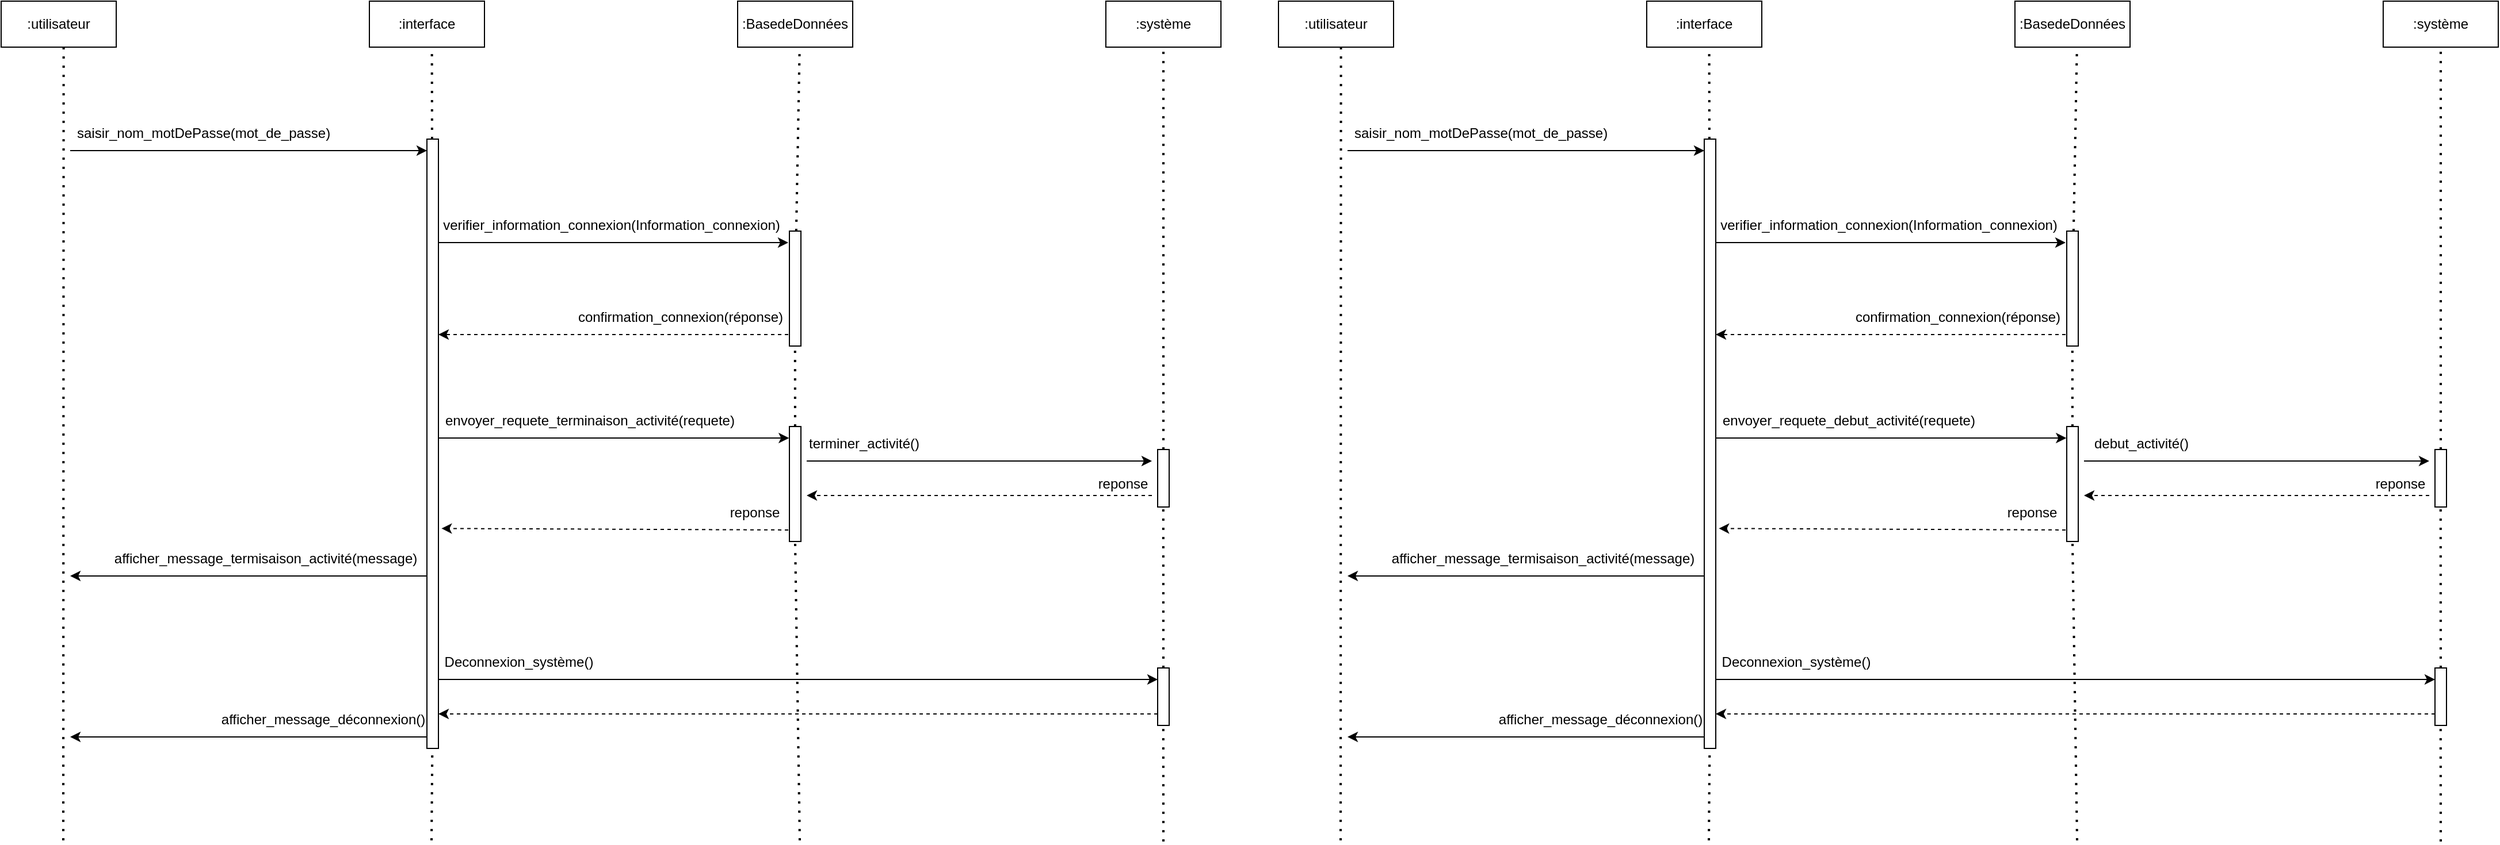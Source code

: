 <mxfile version="24.7.1" type="github">
  <diagram name="Page-1" id="PdqyK97V6nEdEqizZxpQ">
    <mxGraphModel dx="2440" dy="1332" grid="1" gridSize="10" guides="1" tooltips="1" connect="1" arrows="1" fold="1" page="1" pageScale="1" pageWidth="850" pageHeight="1100" math="0" shadow="0">
      <root>
        <mxCell id="0" />
        <mxCell id="1" parent="0" />
        <mxCell id="sHIMRNbrXGz4cX2wBI7k-6" value="" style="endArrow=none;dashed=1;html=1;dashPattern=1 3;strokeWidth=2;rounded=0;entryX=0.49;entryY=0.95;entryDx=0;entryDy=0;entryPerimeter=0;" parent="1" edge="1">
          <mxGeometry width="50" height="50" relative="1" as="geometry">
            <mxPoint x="94" y="760" as="sourcePoint" />
            <mxPoint x="94.3" y="69" as="targetPoint" />
          </mxGeometry>
        </mxCell>
        <mxCell id="sHIMRNbrXGz4cX2wBI7k-8" value="" style="endArrow=none;dashed=1;html=1;dashPattern=1 3;strokeWidth=2;rounded=0;entryX=0.49;entryY=0.95;entryDx=0;entryDy=0;entryPerimeter=0;" parent="1" source="6tNgoyAYtoDwP33Aa2_b-14" edge="1">
          <mxGeometry width="50" height="50" relative="1" as="geometry">
            <mxPoint x="414" y="760" as="sourcePoint" />
            <mxPoint x="414.3" y="69" as="targetPoint" />
          </mxGeometry>
        </mxCell>
        <mxCell id="sHIMRNbrXGz4cX2wBI7k-10" value="" style="endArrow=none;dashed=1;html=1;dashPattern=1 3;strokeWidth=2;rounded=0;entryX=0.49;entryY=0.95;entryDx=0;entryDy=0;entryPerimeter=0;" parent="1" source="6tNgoyAYtoDwP33Aa2_b-7" edge="1">
          <mxGeometry width="50" height="50" relative="1" as="geometry">
            <mxPoint x="734" y="760" as="sourcePoint" />
            <mxPoint x="733.9" y="69" as="targetPoint" />
          </mxGeometry>
        </mxCell>
        <mxCell id="sHIMRNbrXGz4cX2wBI7k-11" value="" style="endArrow=classic;html=1;rounded=0;" parent="1" edge="1">
          <mxGeometry width="50" height="50" relative="1" as="geometry">
            <mxPoint x="100" y="160" as="sourcePoint" />
            <mxPoint x="410" y="160" as="targetPoint" />
          </mxGeometry>
        </mxCell>
        <mxCell id="sHIMRNbrXGz4cX2wBI7k-12" value="saisir_nom_motDePasse(mot_de_passe)" style="text;strokeColor=none;fillColor=none;align=left;verticalAlign=middle;spacingLeft=4;spacingRight=4;overflow=hidden;points=[[0,0.5],[1,0.5]];portConstraint=eastwest;rotatable=0;whiteSpace=wrap;html=1;" parent="1" vertex="1">
          <mxGeometry x="100" y="130" width="240" height="30" as="geometry" />
        </mxCell>
        <mxCell id="sHIMRNbrXGz4cX2wBI7k-16" value="" style="endArrow=classic;html=1;rounded=0;" parent="1" edge="1">
          <mxGeometry width="50" height="50" relative="1" as="geometry">
            <mxPoint x="420" y="240" as="sourcePoint" />
            <mxPoint x="724" y="240" as="targetPoint" />
          </mxGeometry>
        </mxCell>
        <mxCell id="sHIMRNbrXGz4cX2wBI7k-17" value="verifier_information_connexion(Information_connexion)" style="text;html=1;align=center;verticalAlign=middle;resizable=0;points=[];autosize=1;strokeColor=none;fillColor=none;" parent="1" vertex="1">
          <mxGeometry x="410" y="210" width="320" height="30" as="geometry" />
        </mxCell>
        <mxCell id="sHIMRNbrXGz4cX2wBI7k-19" value="" style="endArrow=classic;html=1;rounded=0;dashed=1;exitX=0.5;exitY=0.9;exitDx=0;exitDy=0;exitPerimeter=0;" parent="1" source="6tNgoyAYtoDwP33Aa2_b-7" edge="1">
          <mxGeometry width="50" height="50" relative="1" as="geometry">
            <mxPoint x="730" y="320" as="sourcePoint" />
            <mxPoint x="420" y="320" as="targetPoint" />
          </mxGeometry>
        </mxCell>
        <mxCell id="sHIMRNbrXGz4cX2wBI7k-20" value="confirmation_connexion(réponse)" style="text;html=1;align=center;verticalAlign=middle;resizable=0;points=[];autosize=1;strokeColor=none;fillColor=none;" parent="1" vertex="1">
          <mxGeometry x="530" y="290" width="200" height="30" as="geometry" />
        </mxCell>
        <mxCell id="sHIMRNbrXGz4cX2wBI7k-22" value="envoyer_requete_terminaison_activité(requete)" style="text;strokeColor=none;fillColor=none;align=left;verticalAlign=middle;spacingLeft=4;spacingRight=4;overflow=hidden;points=[[0,0.5],[1,0.5]];portConstraint=eastwest;rotatable=0;whiteSpace=wrap;html=1;" parent="1" vertex="1">
          <mxGeometry x="420" y="380" width="290" height="30" as="geometry" />
        </mxCell>
        <mxCell id="sHIMRNbrXGz4cX2wBI7k-23" value="" style="endArrow=classic;html=1;rounded=0;entryX=-0.033;entryY=0.1;entryDx=0;entryDy=0;entryPerimeter=0;" parent="1" target="6tNgoyAYtoDwP33Aa2_b-10" edge="1">
          <mxGeometry width="50" height="50" relative="1" as="geometry">
            <mxPoint x="420" y="410" as="sourcePoint" />
            <mxPoint x="720" y="410" as="targetPoint" />
          </mxGeometry>
        </mxCell>
        <mxCell id="sHIMRNbrXGz4cX2wBI7k-24" value="" style="endArrow=classic;html=1;rounded=0;dashed=1;entryX=1.267;entryY=0.639;entryDx=0;entryDy=0;entryPerimeter=0;" parent="1" target="6tNgoyAYtoDwP33Aa2_b-14" edge="1">
          <mxGeometry width="50" height="50" relative="1" as="geometry">
            <mxPoint x="730" y="490" as="sourcePoint" />
            <mxPoint x="420" y="490" as="targetPoint" />
          </mxGeometry>
        </mxCell>
        <mxCell id="sHIMRNbrXGz4cX2wBI7k-26" value="" style="endArrow=classic;html=1;rounded=0;" parent="1" edge="1">
          <mxGeometry width="50" height="50" relative="1" as="geometry">
            <mxPoint x="740" y="430" as="sourcePoint" />
            <mxPoint x="1040" y="430" as="targetPoint" />
          </mxGeometry>
        </mxCell>
        <mxCell id="sHIMRNbrXGz4cX2wBI7k-27" value="" style="endArrow=classic;html=1;rounded=0;dashed=1;" parent="1" edge="1">
          <mxGeometry width="50" height="50" relative="1" as="geometry">
            <mxPoint x="1040" y="460" as="sourcePoint" />
            <mxPoint x="740" y="460" as="targetPoint" />
          </mxGeometry>
        </mxCell>
        <mxCell id="sHIMRNbrXGz4cX2wBI7k-29" value="terminer_activité()" style="text;html=1;align=center;verticalAlign=middle;whiteSpace=wrap;rounded=0;" parent="1" vertex="1">
          <mxGeometry x="760" y="400" width="60" height="30" as="geometry" />
        </mxCell>
        <mxCell id="sHIMRNbrXGz4cX2wBI7k-30" value="" style="endArrow=classic;html=1;rounded=0;" parent="1" edge="1">
          <mxGeometry width="50" height="50" relative="1" as="geometry">
            <mxPoint x="410" y="530" as="sourcePoint" />
            <mxPoint x="100" y="530" as="targetPoint" />
          </mxGeometry>
        </mxCell>
        <mxCell id="sHIMRNbrXGz4cX2wBI7k-31" value="afficher_message_termisaison_activité(message)" style="text;html=1;align=center;verticalAlign=middle;whiteSpace=wrap;rounded=0;" parent="1" vertex="1">
          <mxGeometry x="240" y="500" width="60" height="30" as="geometry" />
        </mxCell>
        <mxCell id="sHIMRNbrXGz4cX2wBI7k-33" value="" style="endArrow=none;dashed=1;html=1;dashPattern=1 3;strokeWidth=2;rounded=0;entryX=0.49;entryY=0.95;entryDx=0;entryDy=0;entryPerimeter=0;" parent="1" source="6tNgoyAYtoDwP33Aa2_b-12" edge="1">
          <mxGeometry width="50" height="50" relative="1" as="geometry">
            <mxPoint x="1050" y="761" as="sourcePoint" />
            <mxPoint x="1050" y="70" as="targetPoint" />
          </mxGeometry>
        </mxCell>
        <mxCell id="6tNgoyAYtoDwP33Aa2_b-2" value=":interface" style="rounded=0;whiteSpace=wrap;html=1;" parent="1" vertex="1">
          <mxGeometry x="360" y="30" width="100" height="40" as="geometry" />
        </mxCell>
        <mxCell id="6tNgoyAYtoDwP33Aa2_b-3" value=":BasedeDonnées" style="rounded=0;whiteSpace=wrap;html=1;" parent="1" vertex="1">
          <mxGeometry x="680" y="30" width="100" height="40" as="geometry" />
        </mxCell>
        <mxCell id="6tNgoyAYtoDwP33Aa2_b-5" value=":utilisateur" style="rounded=0;whiteSpace=wrap;html=1;" parent="1" vertex="1">
          <mxGeometry x="40" y="30" width="100" height="40" as="geometry" />
        </mxCell>
        <mxCell id="6tNgoyAYtoDwP33Aa2_b-6" value=":système" style="rounded=0;whiteSpace=wrap;html=1;" parent="1" vertex="1">
          <mxGeometry x="1000" y="30" width="100" height="40" as="geometry" />
        </mxCell>
        <mxCell id="6tNgoyAYtoDwP33Aa2_b-8" value="" style="endArrow=none;dashed=1;html=1;dashPattern=1 3;strokeWidth=2;rounded=0;entryX=0.49;entryY=0.95;entryDx=0;entryDy=0;entryPerimeter=0;" parent="1" source="6tNgoyAYtoDwP33Aa2_b-10" target="6tNgoyAYtoDwP33Aa2_b-7" edge="1">
          <mxGeometry width="50" height="50" relative="1" as="geometry">
            <mxPoint x="734" y="760" as="sourcePoint" />
            <mxPoint x="733.9" y="69" as="targetPoint" />
          </mxGeometry>
        </mxCell>
        <mxCell id="6tNgoyAYtoDwP33Aa2_b-7" value="" style="rounded=0;whiteSpace=wrap;html=1;" parent="1" vertex="1">
          <mxGeometry x="725" y="230" width="10" height="100" as="geometry" />
        </mxCell>
        <mxCell id="6tNgoyAYtoDwP33Aa2_b-11" value="" style="endArrow=none;dashed=1;html=1;dashPattern=1 3;strokeWidth=2;rounded=0;entryX=0.49;entryY=0.95;entryDx=0;entryDy=0;entryPerimeter=0;" parent="1" target="6tNgoyAYtoDwP33Aa2_b-10" edge="1">
          <mxGeometry width="50" height="50" relative="1" as="geometry">
            <mxPoint x="734" y="760" as="sourcePoint" />
            <mxPoint x="730" y="325" as="targetPoint" />
          </mxGeometry>
        </mxCell>
        <mxCell id="6tNgoyAYtoDwP33Aa2_b-10" value="" style="rounded=0;whiteSpace=wrap;html=1;" parent="1" vertex="1">
          <mxGeometry x="725" y="400" width="10" height="100" as="geometry" />
        </mxCell>
        <mxCell id="6tNgoyAYtoDwP33Aa2_b-13" value="" style="endArrow=none;dashed=1;html=1;dashPattern=1 3;strokeWidth=2;rounded=0;entryX=0.49;entryY=0.95;entryDx=0;entryDy=0;entryPerimeter=0;" parent="1" target="6tNgoyAYtoDwP33Aa2_b-12" edge="1" source="HYJHESJEJ7bXmRMpQmJW-32">
          <mxGeometry width="50" height="50" relative="1" as="geometry">
            <mxPoint x="1050" y="761" as="sourcePoint" />
            <mxPoint x="1050" y="70" as="targetPoint" />
          </mxGeometry>
        </mxCell>
        <mxCell id="6tNgoyAYtoDwP33Aa2_b-12" value="" style="rounded=0;whiteSpace=wrap;html=1;" parent="1" vertex="1">
          <mxGeometry x="1045" y="420" width="10" height="50" as="geometry" />
        </mxCell>
        <mxCell id="6tNgoyAYtoDwP33Aa2_b-15" value="" style="endArrow=none;dashed=1;html=1;dashPattern=1 3;strokeWidth=2;rounded=0;entryX=0.49;entryY=0.95;entryDx=0;entryDy=0;entryPerimeter=0;" parent="1" target="6tNgoyAYtoDwP33Aa2_b-14" edge="1">
          <mxGeometry width="50" height="50" relative="1" as="geometry">
            <mxPoint x="414" y="760" as="sourcePoint" />
            <mxPoint x="414.3" y="69" as="targetPoint" />
          </mxGeometry>
        </mxCell>
        <mxCell id="6tNgoyAYtoDwP33Aa2_b-14" value="" style="rounded=0;whiteSpace=wrap;html=1;" parent="1" vertex="1">
          <mxGeometry x="410" y="150" width="10" height="530" as="geometry" />
        </mxCell>
        <mxCell id="HYJHESJEJ7bXmRMpQmJW-33" value="" style="endArrow=none;dashed=1;html=1;dashPattern=1 3;strokeWidth=2;rounded=0;entryX=0.49;entryY=0.95;entryDx=0;entryDy=0;entryPerimeter=0;" edge="1" parent="1" target="HYJHESJEJ7bXmRMpQmJW-32">
          <mxGeometry width="50" height="50" relative="1" as="geometry">
            <mxPoint x="1050" y="761" as="sourcePoint" />
            <mxPoint x="1050" y="468" as="targetPoint" />
          </mxGeometry>
        </mxCell>
        <mxCell id="HYJHESJEJ7bXmRMpQmJW-32" value="" style="rounded=0;whiteSpace=wrap;html=1;" vertex="1" parent="1">
          <mxGeometry x="1045" y="610" width="10" height="50" as="geometry" />
        </mxCell>
        <mxCell id="HYJHESJEJ7bXmRMpQmJW-35" value="" style="endArrow=classic;html=1;rounded=0;dashed=1;" edge="1" parent="1">
          <mxGeometry width="50" height="50" relative="1" as="geometry">
            <mxPoint x="1045" y="650" as="sourcePoint" />
            <mxPoint x="420" y="650" as="targetPoint" />
          </mxGeometry>
        </mxCell>
        <mxCell id="HYJHESJEJ7bXmRMpQmJW-36" value="" style="endArrow=classic;html=1;rounded=0;" edge="1" parent="1">
          <mxGeometry width="50" height="50" relative="1" as="geometry">
            <mxPoint x="420" y="620" as="sourcePoint" />
            <mxPoint x="1045" y="620" as="targetPoint" />
          </mxGeometry>
        </mxCell>
        <mxCell id="HYJHESJEJ7bXmRMpQmJW-37" value="Deconnexion_système()" style="text;html=1;align=center;verticalAlign=middle;whiteSpace=wrap;rounded=0;" vertex="1" parent="1">
          <mxGeometry x="460" y="590" width="60" height="30" as="geometry" />
        </mxCell>
        <mxCell id="HYJHESJEJ7bXmRMpQmJW-42" value="" style="endArrow=classic;html=1;rounded=0;" edge="1" parent="1">
          <mxGeometry width="50" height="50" relative="1" as="geometry">
            <mxPoint x="410" y="670" as="sourcePoint" />
            <mxPoint x="100" y="670" as="targetPoint" />
          </mxGeometry>
        </mxCell>
        <mxCell id="HYJHESJEJ7bXmRMpQmJW-43" value="afficher_message_déconnexion()" style="text;html=1;align=center;verticalAlign=middle;whiteSpace=wrap;rounded=0;" vertex="1" parent="1">
          <mxGeometry x="290" y="640" width="60" height="30" as="geometry" />
        </mxCell>
        <mxCell id="HYJHESJEJ7bXmRMpQmJW-45" value="reponse" style="text;html=1;align=center;verticalAlign=middle;whiteSpace=wrap;rounded=0;" vertex="1" parent="1">
          <mxGeometry x="665" y="460" width="60" height="30" as="geometry" />
        </mxCell>
        <mxCell id="HYJHESJEJ7bXmRMpQmJW-121" value="reponse" style="text;html=1;align=center;verticalAlign=middle;whiteSpace=wrap;rounded=0;" vertex="1" parent="1">
          <mxGeometry x="985" y="435" width="60" height="30" as="geometry" />
        </mxCell>
        <mxCell id="HYJHESJEJ7bXmRMpQmJW-122" value="" style="endArrow=none;dashed=1;html=1;dashPattern=1 3;strokeWidth=2;rounded=0;entryX=0.49;entryY=0.95;entryDx=0;entryDy=0;entryPerimeter=0;" edge="1" parent="1">
          <mxGeometry width="50" height="50" relative="1" as="geometry">
            <mxPoint x="1204" y="760" as="sourcePoint" />
            <mxPoint x="1204.3" y="69" as="targetPoint" />
          </mxGeometry>
        </mxCell>
        <mxCell id="HYJHESJEJ7bXmRMpQmJW-123" value="" style="endArrow=none;dashed=1;html=1;dashPattern=1 3;strokeWidth=2;rounded=0;entryX=0.49;entryY=0.95;entryDx=0;entryDy=0;entryPerimeter=0;" edge="1" parent="1" source="HYJHESJEJ7bXmRMpQmJW-151">
          <mxGeometry width="50" height="50" relative="1" as="geometry">
            <mxPoint x="1524" y="760" as="sourcePoint" />
            <mxPoint x="1524.3" y="69" as="targetPoint" />
          </mxGeometry>
        </mxCell>
        <mxCell id="HYJHESJEJ7bXmRMpQmJW-124" value="" style="endArrow=none;dashed=1;html=1;dashPattern=1 3;strokeWidth=2;rounded=0;entryX=0.49;entryY=0.95;entryDx=0;entryDy=0;entryPerimeter=0;" edge="1" parent="1" source="HYJHESJEJ7bXmRMpQmJW-145">
          <mxGeometry width="50" height="50" relative="1" as="geometry">
            <mxPoint x="1844" y="760" as="sourcePoint" />
            <mxPoint x="1843.9" y="69" as="targetPoint" />
          </mxGeometry>
        </mxCell>
        <mxCell id="HYJHESJEJ7bXmRMpQmJW-125" value="" style="endArrow=classic;html=1;rounded=0;" edge="1" parent="1">
          <mxGeometry width="50" height="50" relative="1" as="geometry">
            <mxPoint x="1210" y="160" as="sourcePoint" />
            <mxPoint x="1520" y="160" as="targetPoint" />
          </mxGeometry>
        </mxCell>
        <mxCell id="HYJHESJEJ7bXmRMpQmJW-126" value="saisir_nom_motDePasse(mot_de_passe)" style="text;strokeColor=none;fillColor=none;align=left;verticalAlign=middle;spacingLeft=4;spacingRight=4;overflow=hidden;points=[[0,0.5],[1,0.5]];portConstraint=eastwest;rotatable=0;whiteSpace=wrap;html=1;" vertex="1" parent="1">
          <mxGeometry x="1210" y="130" width="240" height="30" as="geometry" />
        </mxCell>
        <mxCell id="HYJHESJEJ7bXmRMpQmJW-127" value="" style="endArrow=classic;html=1;rounded=0;" edge="1" parent="1">
          <mxGeometry width="50" height="50" relative="1" as="geometry">
            <mxPoint x="1530" y="240" as="sourcePoint" />
            <mxPoint x="1834" y="240" as="targetPoint" />
          </mxGeometry>
        </mxCell>
        <mxCell id="HYJHESJEJ7bXmRMpQmJW-128" value="verifier_information_connexion(Information_connexion)" style="text;html=1;align=center;verticalAlign=middle;resizable=0;points=[];autosize=1;strokeColor=none;fillColor=none;" vertex="1" parent="1">
          <mxGeometry x="1520" y="210" width="320" height="30" as="geometry" />
        </mxCell>
        <mxCell id="HYJHESJEJ7bXmRMpQmJW-129" value="" style="endArrow=classic;html=1;rounded=0;dashed=1;exitX=0.5;exitY=0.9;exitDx=0;exitDy=0;exitPerimeter=0;" edge="1" parent="1" source="HYJHESJEJ7bXmRMpQmJW-145">
          <mxGeometry width="50" height="50" relative="1" as="geometry">
            <mxPoint x="1840" y="320" as="sourcePoint" />
            <mxPoint x="1530" y="320" as="targetPoint" />
          </mxGeometry>
        </mxCell>
        <mxCell id="HYJHESJEJ7bXmRMpQmJW-130" value="confirmation_connexion(réponse)" style="text;html=1;align=center;verticalAlign=middle;resizable=0;points=[];autosize=1;strokeColor=none;fillColor=none;" vertex="1" parent="1">
          <mxGeometry x="1640" y="290" width="200" height="30" as="geometry" />
        </mxCell>
        <mxCell id="HYJHESJEJ7bXmRMpQmJW-131" value="envoyer_requete_debut_activité(requete)" style="text;strokeColor=none;fillColor=none;align=left;verticalAlign=middle;spacingLeft=4;spacingRight=4;overflow=hidden;points=[[0,0.5],[1,0.5]];portConstraint=eastwest;rotatable=0;whiteSpace=wrap;html=1;" vertex="1" parent="1">
          <mxGeometry x="1530" y="380" width="230" height="30" as="geometry" />
        </mxCell>
        <mxCell id="HYJHESJEJ7bXmRMpQmJW-132" value="" style="endArrow=classic;html=1;rounded=0;entryX=-0.033;entryY=0.1;entryDx=0;entryDy=0;entryPerimeter=0;" edge="1" parent="1" target="HYJHESJEJ7bXmRMpQmJW-147">
          <mxGeometry width="50" height="50" relative="1" as="geometry">
            <mxPoint x="1530" y="410" as="sourcePoint" />
            <mxPoint x="1830" y="410" as="targetPoint" />
          </mxGeometry>
        </mxCell>
        <mxCell id="HYJHESJEJ7bXmRMpQmJW-133" value="" style="endArrow=classic;html=1;rounded=0;dashed=1;entryX=1.267;entryY=0.639;entryDx=0;entryDy=0;entryPerimeter=0;" edge="1" parent="1" target="HYJHESJEJ7bXmRMpQmJW-151">
          <mxGeometry width="50" height="50" relative="1" as="geometry">
            <mxPoint x="1840" y="490" as="sourcePoint" />
            <mxPoint x="1530" y="490" as="targetPoint" />
          </mxGeometry>
        </mxCell>
        <mxCell id="HYJHESJEJ7bXmRMpQmJW-134" value="" style="endArrow=classic;html=1;rounded=0;" edge="1" parent="1">
          <mxGeometry width="50" height="50" relative="1" as="geometry">
            <mxPoint x="1850" y="430" as="sourcePoint" />
            <mxPoint x="2150" y="430" as="targetPoint" />
          </mxGeometry>
        </mxCell>
        <mxCell id="HYJHESJEJ7bXmRMpQmJW-135" value="" style="endArrow=classic;html=1;rounded=0;dashed=1;" edge="1" parent="1">
          <mxGeometry width="50" height="50" relative="1" as="geometry">
            <mxPoint x="2150" y="460" as="sourcePoint" />
            <mxPoint x="1850" y="460" as="targetPoint" />
          </mxGeometry>
        </mxCell>
        <mxCell id="HYJHESJEJ7bXmRMpQmJW-136" value="debut_activité()" style="text;html=1;align=center;verticalAlign=middle;whiteSpace=wrap;rounded=0;" vertex="1" parent="1">
          <mxGeometry x="1870" y="400" width="60" height="30" as="geometry" />
        </mxCell>
        <mxCell id="HYJHESJEJ7bXmRMpQmJW-137" value="" style="endArrow=classic;html=1;rounded=0;" edge="1" parent="1">
          <mxGeometry width="50" height="50" relative="1" as="geometry">
            <mxPoint x="1520" y="530" as="sourcePoint" />
            <mxPoint x="1210" y="530" as="targetPoint" />
          </mxGeometry>
        </mxCell>
        <mxCell id="HYJHESJEJ7bXmRMpQmJW-138" value="afficher_message_termisaison_activité(message)" style="text;html=1;align=center;verticalAlign=middle;whiteSpace=wrap;rounded=0;" vertex="1" parent="1">
          <mxGeometry x="1350" y="500" width="60" height="30" as="geometry" />
        </mxCell>
        <mxCell id="HYJHESJEJ7bXmRMpQmJW-139" value="" style="endArrow=none;dashed=1;html=1;dashPattern=1 3;strokeWidth=2;rounded=0;entryX=0.49;entryY=0.95;entryDx=0;entryDy=0;entryPerimeter=0;" edge="1" parent="1" source="HYJHESJEJ7bXmRMpQmJW-149">
          <mxGeometry width="50" height="50" relative="1" as="geometry">
            <mxPoint x="2160" y="761" as="sourcePoint" />
            <mxPoint x="2160" y="70" as="targetPoint" />
          </mxGeometry>
        </mxCell>
        <mxCell id="HYJHESJEJ7bXmRMpQmJW-140" value=":interface" style="rounded=0;whiteSpace=wrap;html=1;" vertex="1" parent="1">
          <mxGeometry x="1470" y="30" width="100" height="40" as="geometry" />
        </mxCell>
        <mxCell id="HYJHESJEJ7bXmRMpQmJW-141" value=":BasedeDonnées" style="rounded=0;whiteSpace=wrap;html=1;" vertex="1" parent="1">
          <mxGeometry x="1790" y="30" width="100" height="40" as="geometry" />
        </mxCell>
        <mxCell id="HYJHESJEJ7bXmRMpQmJW-142" value=":utilisateur" style="rounded=0;whiteSpace=wrap;html=1;" vertex="1" parent="1">
          <mxGeometry x="1150" y="30" width="100" height="40" as="geometry" />
        </mxCell>
        <mxCell id="HYJHESJEJ7bXmRMpQmJW-143" value=":système" style="rounded=0;whiteSpace=wrap;html=1;" vertex="1" parent="1">
          <mxGeometry x="2110" y="30" width="100" height="40" as="geometry" />
        </mxCell>
        <mxCell id="HYJHESJEJ7bXmRMpQmJW-144" value="" style="endArrow=none;dashed=1;html=1;dashPattern=1 3;strokeWidth=2;rounded=0;entryX=0.49;entryY=0.95;entryDx=0;entryDy=0;entryPerimeter=0;" edge="1" parent="1" source="HYJHESJEJ7bXmRMpQmJW-147" target="HYJHESJEJ7bXmRMpQmJW-145">
          <mxGeometry width="50" height="50" relative="1" as="geometry">
            <mxPoint x="1844" y="760" as="sourcePoint" />
            <mxPoint x="1843.9" y="69" as="targetPoint" />
          </mxGeometry>
        </mxCell>
        <mxCell id="HYJHESJEJ7bXmRMpQmJW-145" value="" style="rounded=0;whiteSpace=wrap;html=1;" vertex="1" parent="1">
          <mxGeometry x="1835" y="230" width="10" height="100" as="geometry" />
        </mxCell>
        <mxCell id="HYJHESJEJ7bXmRMpQmJW-146" value="" style="endArrow=none;dashed=1;html=1;dashPattern=1 3;strokeWidth=2;rounded=0;entryX=0.49;entryY=0.95;entryDx=0;entryDy=0;entryPerimeter=0;" edge="1" parent="1" target="HYJHESJEJ7bXmRMpQmJW-147">
          <mxGeometry width="50" height="50" relative="1" as="geometry">
            <mxPoint x="1844" y="760" as="sourcePoint" />
            <mxPoint x="1840" y="325" as="targetPoint" />
          </mxGeometry>
        </mxCell>
        <mxCell id="HYJHESJEJ7bXmRMpQmJW-147" value="" style="rounded=0;whiteSpace=wrap;html=1;" vertex="1" parent="1">
          <mxGeometry x="1835" y="400" width="10" height="100" as="geometry" />
        </mxCell>
        <mxCell id="HYJHESJEJ7bXmRMpQmJW-148" value="" style="endArrow=none;dashed=1;html=1;dashPattern=1 3;strokeWidth=2;rounded=0;entryX=0.49;entryY=0.95;entryDx=0;entryDy=0;entryPerimeter=0;" edge="1" parent="1" source="HYJHESJEJ7bXmRMpQmJW-153" target="HYJHESJEJ7bXmRMpQmJW-149">
          <mxGeometry width="50" height="50" relative="1" as="geometry">
            <mxPoint x="2160" y="761" as="sourcePoint" />
            <mxPoint x="2160" y="70" as="targetPoint" />
          </mxGeometry>
        </mxCell>
        <mxCell id="HYJHESJEJ7bXmRMpQmJW-149" value="" style="rounded=0;whiteSpace=wrap;html=1;" vertex="1" parent="1">
          <mxGeometry x="2155" y="420" width="10" height="50" as="geometry" />
        </mxCell>
        <mxCell id="HYJHESJEJ7bXmRMpQmJW-150" value="" style="endArrow=none;dashed=1;html=1;dashPattern=1 3;strokeWidth=2;rounded=0;entryX=0.49;entryY=0.95;entryDx=0;entryDy=0;entryPerimeter=0;" edge="1" parent="1" target="HYJHESJEJ7bXmRMpQmJW-151">
          <mxGeometry width="50" height="50" relative="1" as="geometry">
            <mxPoint x="1524" y="760" as="sourcePoint" />
            <mxPoint x="1524.3" y="69" as="targetPoint" />
          </mxGeometry>
        </mxCell>
        <mxCell id="HYJHESJEJ7bXmRMpQmJW-151" value="" style="rounded=0;whiteSpace=wrap;html=1;" vertex="1" parent="1">
          <mxGeometry x="1520" y="150" width="10" height="530" as="geometry" />
        </mxCell>
        <mxCell id="HYJHESJEJ7bXmRMpQmJW-152" value="" style="endArrow=none;dashed=1;html=1;dashPattern=1 3;strokeWidth=2;rounded=0;entryX=0.49;entryY=0.95;entryDx=0;entryDy=0;entryPerimeter=0;" edge="1" parent="1" target="HYJHESJEJ7bXmRMpQmJW-153">
          <mxGeometry width="50" height="50" relative="1" as="geometry">
            <mxPoint x="2160" y="761" as="sourcePoint" />
            <mxPoint x="2160" y="468" as="targetPoint" />
          </mxGeometry>
        </mxCell>
        <mxCell id="HYJHESJEJ7bXmRMpQmJW-153" value="" style="rounded=0;whiteSpace=wrap;html=1;" vertex="1" parent="1">
          <mxGeometry x="2155" y="610" width="10" height="50" as="geometry" />
        </mxCell>
        <mxCell id="HYJHESJEJ7bXmRMpQmJW-154" value="" style="endArrow=classic;html=1;rounded=0;dashed=1;" edge="1" parent="1">
          <mxGeometry width="50" height="50" relative="1" as="geometry">
            <mxPoint x="2155" y="650" as="sourcePoint" />
            <mxPoint x="1530" y="650" as="targetPoint" />
          </mxGeometry>
        </mxCell>
        <mxCell id="HYJHESJEJ7bXmRMpQmJW-155" value="" style="endArrow=classic;html=1;rounded=0;" edge="1" parent="1">
          <mxGeometry width="50" height="50" relative="1" as="geometry">
            <mxPoint x="1530" y="620" as="sourcePoint" />
            <mxPoint x="2155" y="620" as="targetPoint" />
          </mxGeometry>
        </mxCell>
        <mxCell id="HYJHESJEJ7bXmRMpQmJW-156" value="Deconnexion_système()" style="text;html=1;align=center;verticalAlign=middle;whiteSpace=wrap;rounded=0;" vertex="1" parent="1">
          <mxGeometry x="1570" y="590" width="60" height="30" as="geometry" />
        </mxCell>
        <mxCell id="HYJHESJEJ7bXmRMpQmJW-157" value="" style="endArrow=classic;html=1;rounded=0;" edge="1" parent="1">
          <mxGeometry width="50" height="50" relative="1" as="geometry">
            <mxPoint x="1520" y="670" as="sourcePoint" />
            <mxPoint x="1210" y="670" as="targetPoint" />
          </mxGeometry>
        </mxCell>
        <mxCell id="HYJHESJEJ7bXmRMpQmJW-158" value="afficher_message_déconnexion()" style="text;html=1;align=center;verticalAlign=middle;whiteSpace=wrap;rounded=0;" vertex="1" parent="1">
          <mxGeometry x="1400" y="640" width="60" height="30" as="geometry" />
        </mxCell>
        <mxCell id="HYJHESJEJ7bXmRMpQmJW-159" value="reponse" style="text;html=1;align=center;verticalAlign=middle;whiteSpace=wrap;rounded=0;" vertex="1" parent="1">
          <mxGeometry x="1775" y="460" width="60" height="30" as="geometry" />
        </mxCell>
        <mxCell id="HYJHESJEJ7bXmRMpQmJW-160" value="reponse" style="text;html=1;align=center;verticalAlign=middle;whiteSpace=wrap;rounded=0;" vertex="1" parent="1">
          <mxGeometry x="2095" y="435" width="60" height="30" as="geometry" />
        </mxCell>
      </root>
    </mxGraphModel>
  </diagram>
</mxfile>
